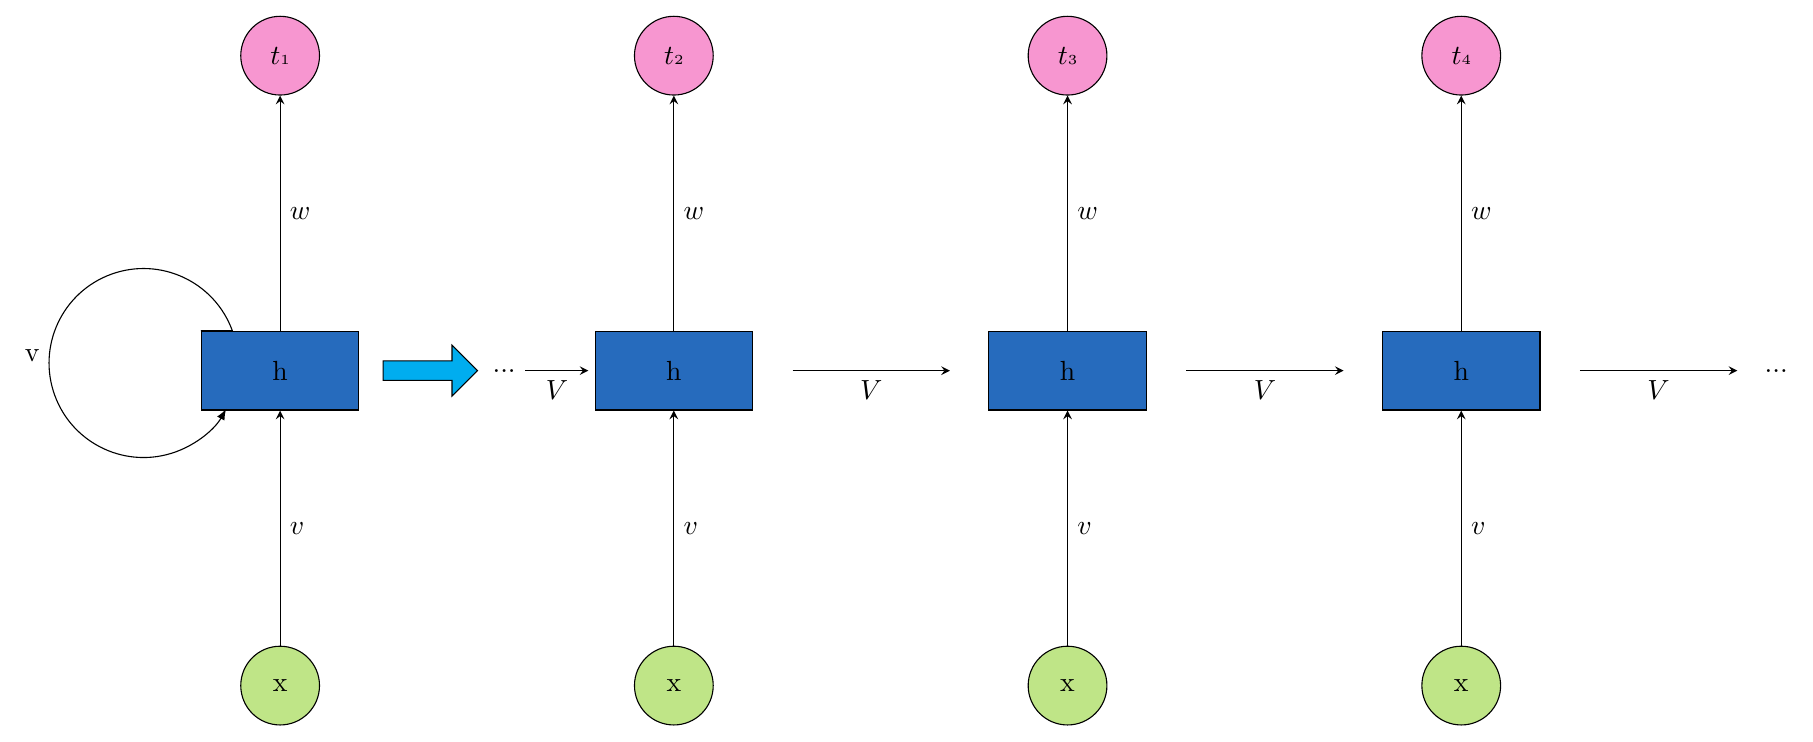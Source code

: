 \documentclass[border=0.2cm]{standalone}
 
% More defined colors
\usepackage[dvipsnames]{xcolor}
\usepackage{tikz}
\usetikzlibrary{positioning}
\usepackage{xstring}
\usetikzlibrary{arrows.meta,shapes.arrows}

\begin{document}
\begin{tikzpicture}

\newcommand{\numlayerA}{4}
\newcommand{\nodedis}{8}

at (\i*4,0) \foreach \i in {1,...,\numlayerA}
{
    \node [draw, fill=NavyBlue, minimum width=2cm, minimum height=1cm] (controller\i) at (\i*5,0) {h};
    \node [draw, circle, minimum size=1cm, fill=Rhodamine!50, above of=controller\i, node distance=4cm ] (circlea\i) { $t$\tiny \i };
    \node [draw, circle, minimum size=1cm, fill=LimeGreen!50, below of=controller\i, node distance=4cm ] (circleb\i) {x};
    \draw [stealth-] (circlea\i.south) -- (controller\i.north) node[midway,right] {$w$};
    \draw [-stealth] (circleb\i.north) -- (controller\i.south) node[midway,right] {$v$};
    \IfEq{\i}{1}%
     {\node[draw, single arrow, fill=cyan, minimum height=12mm, minimum width=.1cm, single arrow head extend=2mm, anchor=west] at (6.3,0) (arrowh) {};
     \node[right of=arrowh ] (dot\i) {...};
     \draw [-stealth] (dot\i.east) -- node[below] (arrow\i) {$V$} ++(.8,0);
     }
     { \draw [-stealth] (controller\i.east)+(.5cm,0) -- node[below] (arrow\i) {$V$} ++(2.5,0); }
}

\draw[-latex] (controller1.north west) -- ++ (.4,0) arc[start angle=20, end angle=331, x radius=1.2cm, y radius =1.2cm] node[midway, left] {v};

\node[right of=controller\numlayerA, node distance=4cm] {...};

\end{tikzpicture}
\end{document}
